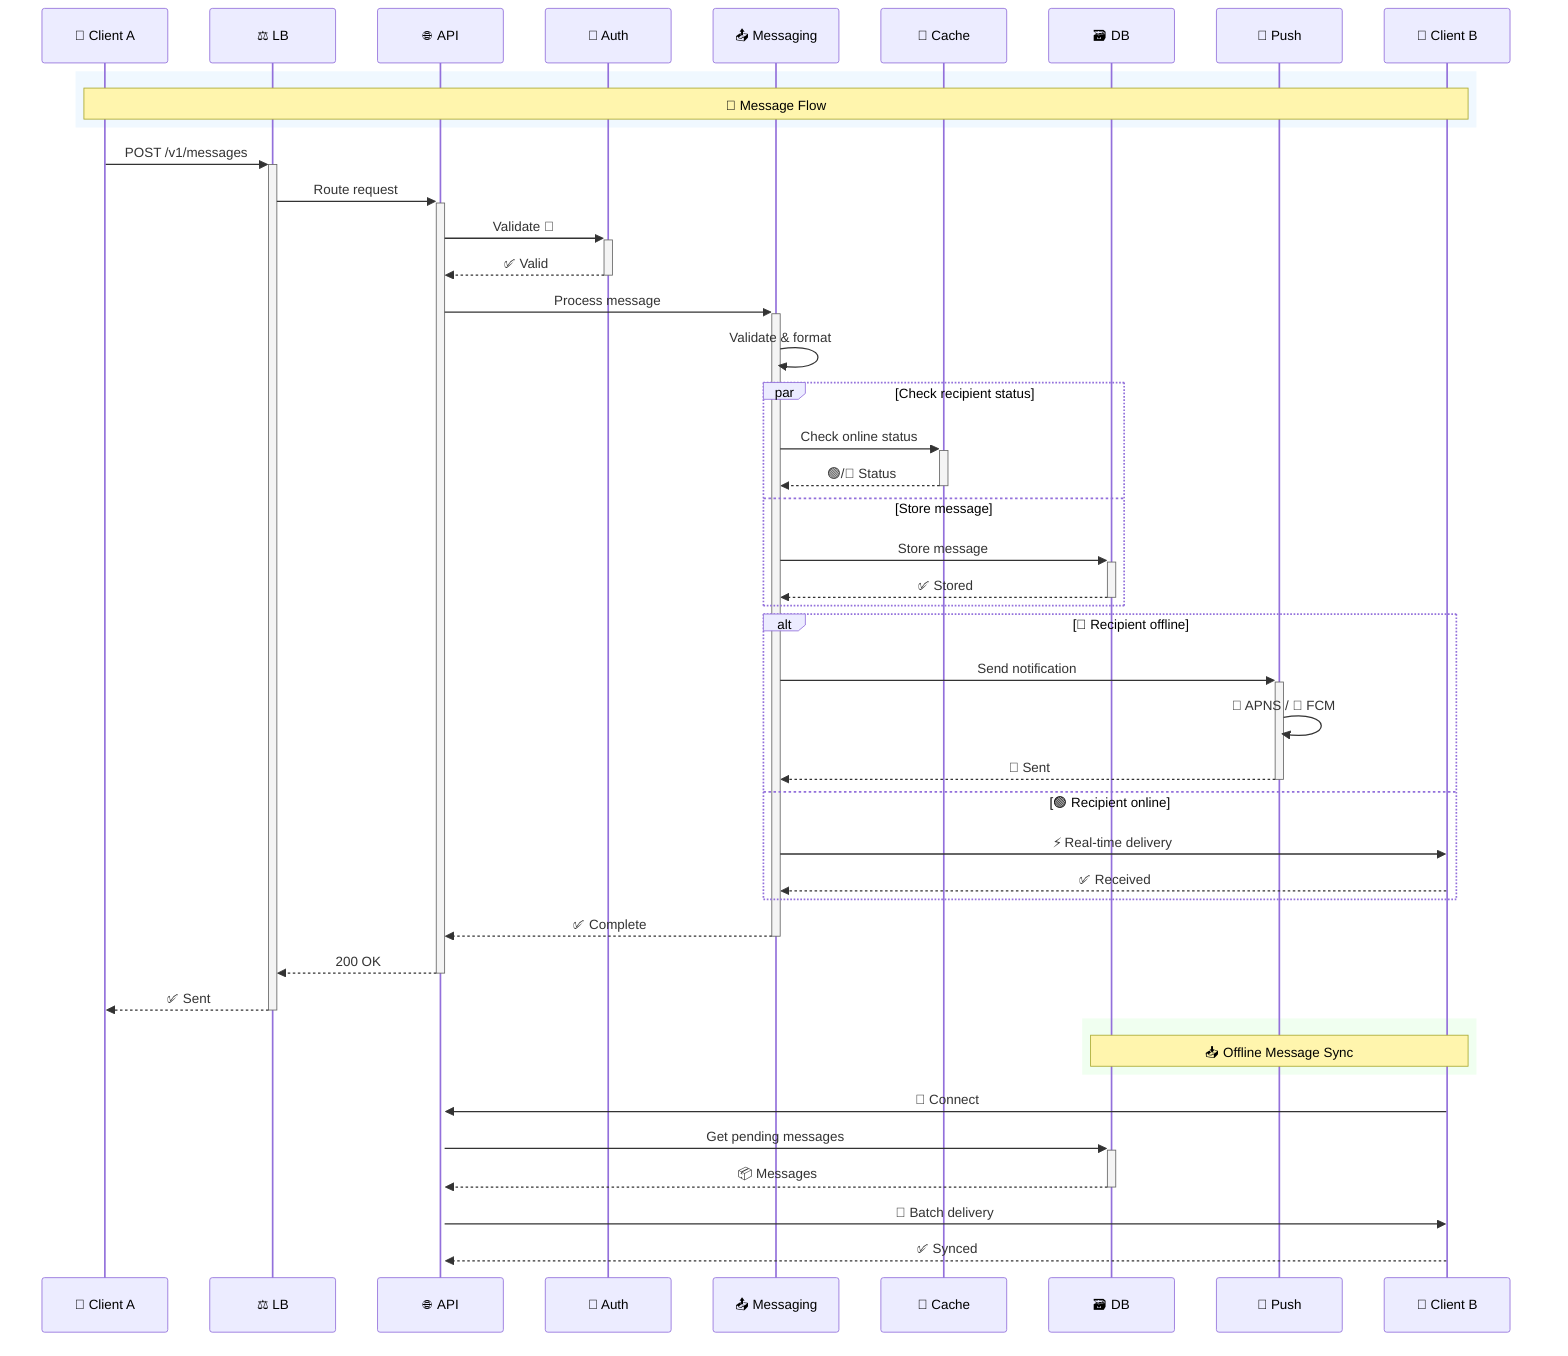 sequenceDiagram
    participant C1 as 📱 Client A
    participant LB as ⚖️ LB
    participant API as 🌐 API
    participant AUTH as 🔐 Auth
    participant MSG as 📤 Messaging
    participant CACHE as 🔴 Cache
    participant DB as 🗃️ DB
    participant PUSH as 🔔 Push
    participant C2 as 📱 Client B

    rect rgb(240, 248, 255)
        Note over C1,C2: 📨 Message Flow
    end

    C1->>+LB: POST /v1/messages
    LB->>+API: Route request
    API->>+AUTH: Validate 🔐
    AUTH-->>-API: ✅ Valid

    API->>+MSG: Process message
    MSG->>MSG: Validate & format

    par Check recipient status
        MSG->>+CACHE: Check online status
        CACHE-->>-MSG: 🟢/🔴 Status
    and Store message
        MSG->>+DB: Store message
        DB-->>-MSG: ✅ Stored
    end

    alt 🔴 Recipient offline
        MSG->>+PUSH: Send notification
        PUSH->>PUSH: 🍎 APNS / 🤖 FCM
        PUSH-->>-MSG: 🔔 Sent
    else 🟢 Recipient online
        MSG->>C2: ⚡ Real-time delivery
        C2-->>MSG: ✅ Received
    end

    MSG-->>-API: ✅ Complete
    API-->>-LB: 200 OK
    LB-->>-C1: ✅ Sent

    rect rgb(240, 255, 240)
        Note over C2,DB: 📥 Offline Message Sync
    end

    C2->>+API: 🔌 Connect
    API->>+DB: Get pending messages
    DB-->>-API: 📦 Messages
    API->>C2: 📨 Batch delivery
    C2-->>API: ✅ Synced